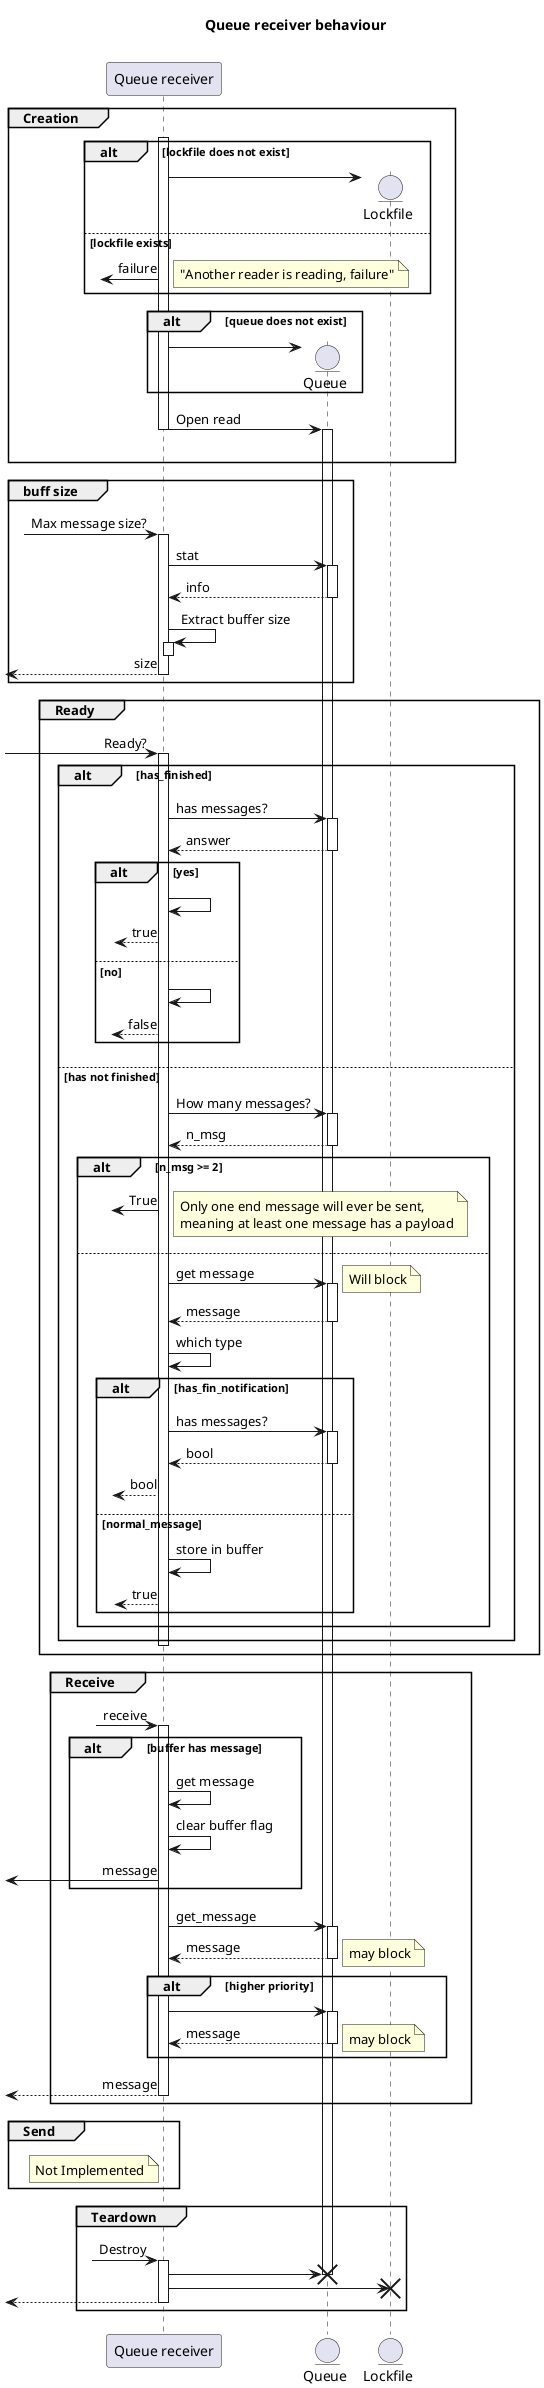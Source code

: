 'https://www.planttext.com/?text=XLN1Rjim3BthAzXS1gJjPSTWQpfi0rOWMz6km0uz14fC9y9aoPFafYxwyQDeAP6J5VCXjYZowP5yLDu5z45S-o1Tw1eDTnrsk7IuHlM4JforJcuQ2G7j2mJNeH111OqmOKV8Zh32hNnIjdCJqHAKMgjMcd3iDW7fuUPUe26KVZWickwoPM7NlskbsRWG6sUx5Zuxb45P8m3aEgWd6J1Yq4e7q3cWikZ1s03uh2WZeEVc7YwlO36TpcY9skF1cvqyUyq_N9Bd36gfTEUGROH3fDLcEm01J3wHQKjv4fUANihpbpARYnmuOLSq5KSB_ama_t2URpAyW-aKO1-HZUVdCxXjqV19PAzmdFxhwok869BgjEhg6hnwGJ6dU4A90D_bCpJelTmWxyr52Kzj3y9Xw9m1PMgRDbFir-VWw4W6ffmPUamYXV8ECqdFGEYUUFVYyV8guV5wdcgobNvPAwFy5gjHBQ8dRMRMViwxwIHf_8va6IqHf4UV6fI9foKrTUWgQvOR4_jlx7_SQqbkkP5PDP5DxDkRTB_P7JJIzF_cR9QDt-mfymgkFiBxmzbyz4DcMieFaWNWrkWUh45MMExeJcaDECmVU9gXYqD0WzAGFa7IaA3qWODpO4n9GYjxRMMLGWhf3ecFQZLaki6GCKwupk1NfBEAGvOsKmN64RdsCzXjrNeBeM_pLdeL-bWIlghLEjy0fvHEjLASlB9MxstxBXVM90lNIBqSqoo9-c0TqeIaKJX538Vc3S8vlFddU7RZPZamvPE7XwzCyYscsUsDiKHfBei2Y37jusuTTjOa2PS1QYq7VJucAHvYHZTI4a1HfvF-bcfePByN0tUKp7HQwvHrTDUNKtH-NWvCIVajm87OKK1n6VwCtnoiiIRjrvpO3vhYcwRLsD2iO5K6F511AhipyV9CrVv2VutEzliRy-ni1ccnY8jq_Oa1vff-wH_qBm00
@startuml Queue_receiver
!pragma teoz true

title "Queue receiver behaviour"
participant "Queue receiver" as IR
entity Queue as Q
entity Lockfile as L
group Creation
  activate IR
  alt lockfile does not exist
    IR -> L**:
  else lockfile exists
    ?<- IR: failure
    note right
      "Another reader is reading, failure"
    end note
  end
  alt queue does not exist
    IR -> Q **  
  end
  IR -> Q ++: Open read
  deactivate IR
  ||| 
end

group buff size
?-> IR ++: Max message size?
IR -> Q ++: stat
return info
IR -> IR ++: Extract buffer size
deactivate IR
return size
end








group Ready
[->IR ++: Ready?
  alt has_finished
    IR -> Q ++: has messages?
    return answer
    alt yes
      IR -> IR
      ?<-- IR: true
    else no
      IR -> IR
      ?<-- IR: false
    end
  else has not finished
    IR -> Q ++: How many messages?
    return n_msg
    alt n_msg >= 2
      ?<- IR: True
      note right 
        Only one end message will ever be sent, 
        meaning at least one message has a payload
      end note
    else
      IR -> Q ++: get message
      note right: Will block
      return message
      IR -> IR: which type
      
      alt has_fin_notification
        IR -> Q ++: has messages?
        return bool
        ?<-- IR: bool
      else normal_message
        IR -> IR: store in buffer
        ?<-- IR: true
      end
    end
    
    deactivate IR
  end
end




















group Receive
  ?-> IR ++: receive
  alt buffer has message
    IR -> IR: get message
    IR -> IR: clear buffer flag
    [<- IR: message
  end
  IR -> Q++: get_message
  return message
  note right: may block
  alt higher priority
    IR -> Q++
    return message
    note right: may block
  end
  return message
end

group Send
note left of IR: Not Implemented
end

group Teardown
?->IR ++: Destroy
IR -> Q !!: 
IR -> L !!:
return

end

@enduml